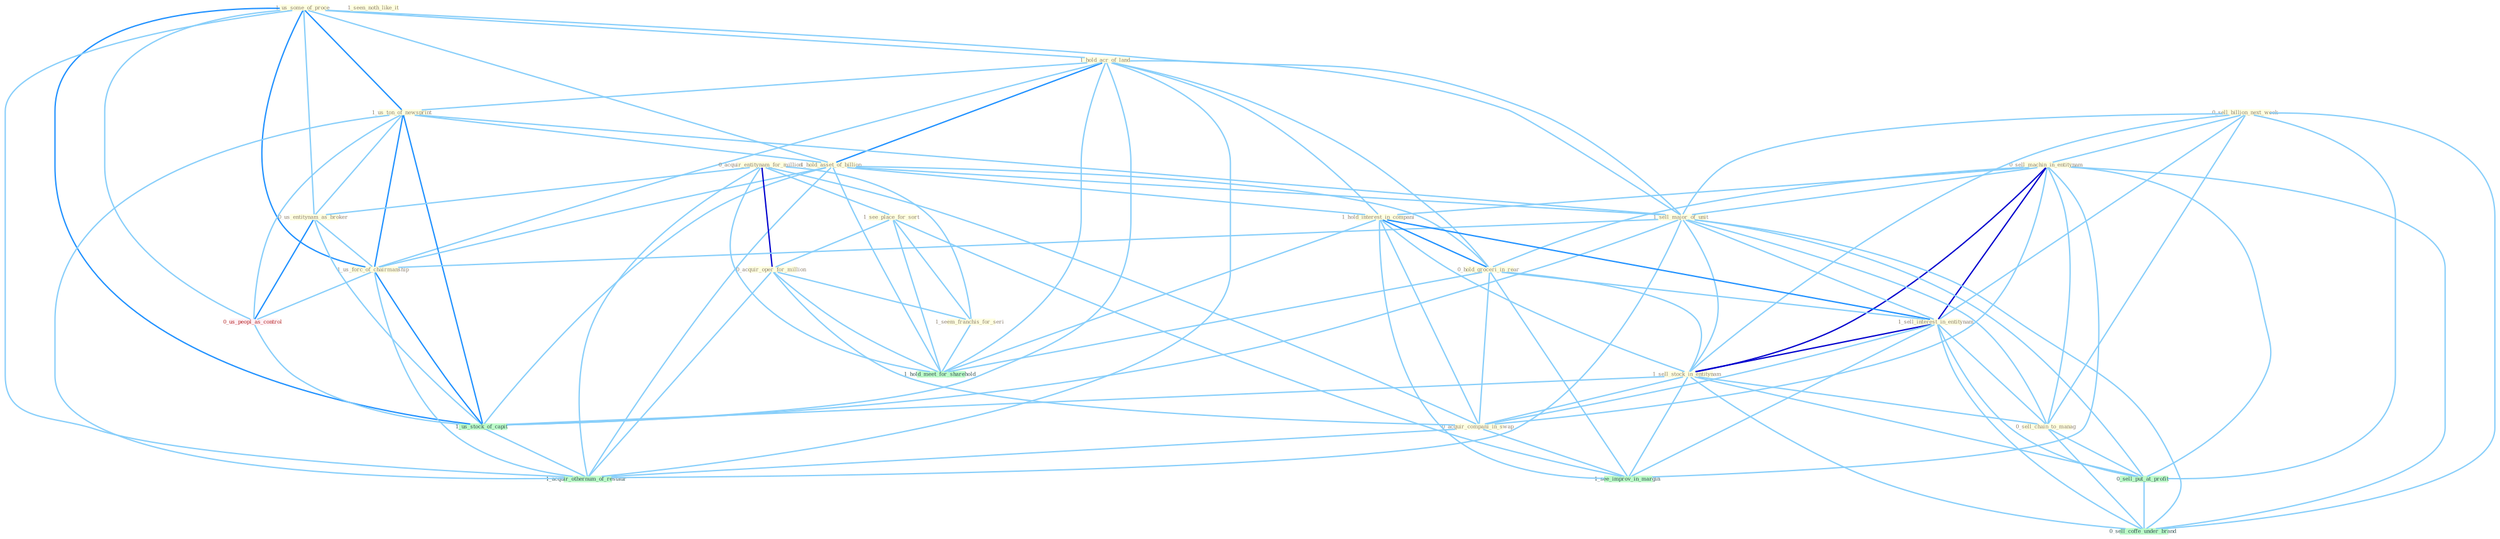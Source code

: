 Graph G{ 
    node
    [shape=polygon,style=filled,width=.5,height=.06,color="#BDFCC9",fixedsize=true,fontsize=4,
    fontcolor="#2f4f4f"];
    {node
    [color="#ffffe0", fontcolor="#8b7d6b"] "1_us_some_of_proce " "1_hold_acr_of_land " "1_seen_noth_like_it " "1_us_ton_of_newsprint " "1_hold_asset_of_billion " "0_acquir_entitynam_for_million " "0_sell_billion_next_week " "0_us_entitynam_as_broker " "1_see_place_for_sort " "0_sell_machin_in_entitynam " "0_acquir_oper_for_million " "1_sell_major_of_unit " "1_hold_interest_in_compani " "0_hold_groceri_in_rear " "1_us_forc_of_chairmanship " "1_sell_interest_in_entitynam " "1_seem_franchis_for_seri " "1_sell_stock_in_entitynam " "0_sell_chain_to_manag " "0_acquir_compani_in_swap "}
{node [color="#fff0f5", fontcolor="#b22222"] "0_us_peopl_as_control "}
edge [color="#B0E2FF"];

	"1_us_some_of_proce " -- "1_hold_acr_of_land " [w="1", color="#87cefa" ];
	"1_us_some_of_proce " -- "1_us_ton_of_newsprint " [w="2", color="#1e90ff" , len=0.8];
	"1_us_some_of_proce " -- "1_hold_asset_of_billion " [w="1", color="#87cefa" ];
	"1_us_some_of_proce " -- "0_us_entitynam_as_broker " [w="1", color="#87cefa" ];
	"1_us_some_of_proce " -- "1_sell_major_of_unit " [w="1", color="#87cefa" ];
	"1_us_some_of_proce " -- "1_us_forc_of_chairmanship " [w="2", color="#1e90ff" , len=0.8];
	"1_us_some_of_proce " -- "0_us_peopl_as_control " [w="1", color="#87cefa" ];
	"1_us_some_of_proce " -- "1_us_stock_of_capit " [w="2", color="#1e90ff" , len=0.8];
	"1_us_some_of_proce " -- "1_acquir_othernum_of_restaur " [w="1", color="#87cefa" ];
	"1_hold_acr_of_land " -- "1_us_ton_of_newsprint " [w="1", color="#87cefa" ];
	"1_hold_acr_of_land " -- "1_hold_asset_of_billion " [w="2", color="#1e90ff" , len=0.8];
	"1_hold_acr_of_land " -- "1_sell_major_of_unit " [w="1", color="#87cefa" ];
	"1_hold_acr_of_land " -- "1_hold_interest_in_compani " [w="1", color="#87cefa" ];
	"1_hold_acr_of_land " -- "0_hold_groceri_in_rear " [w="1", color="#87cefa" ];
	"1_hold_acr_of_land " -- "1_us_forc_of_chairmanship " [w="1", color="#87cefa" ];
	"1_hold_acr_of_land " -- "1_us_stock_of_capit " [w="1", color="#87cefa" ];
	"1_hold_acr_of_land " -- "1_hold_meet_for_sharehold " [w="1", color="#87cefa" ];
	"1_hold_acr_of_land " -- "1_acquir_othernum_of_restaur " [w="1", color="#87cefa" ];
	"1_us_ton_of_newsprint " -- "1_hold_asset_of_billion " [w="1", color="#87cefa" ];
	"1_us_ton_of_newsprint " -- "0_us_entitynam_as_broker " [w="1", color="#87cefa" ];
	"1_us_ton_of_newsprint " -- "1_sell_major_of_unit " [w="1", color="#87cefa" ];
	"1_us_ton_of_newsprint " -- "1_us_forc_of_chairmanship " [w="2", color="#1e90ff" , len=0.8];
	"1_us_ton_of_newsprint " -- "0_us_peopl_as_control " [w="1", color="#87cefa" ];
	"1_us_ton_of_newsprint " -- "1_us_stock_of_capit " [w="2", color="#1e90ff" , len=0.8];
	"1_us_ton_of_newsprint " -- "1_acquir_othernum_of_restaur " [w="1", color="#87cefa" ];
	"1_hold_asset_of_billion " -- "1_sell_major_of_unit " [w="1", color="#87cefa" ];
	"1_hold_asset_of_billion " -- "1_hold_interest_in_compani " [w="1", color="#87cefa" ];
	"1_hold_asset_of_billion " -- "0_hold_groceri_in_rear " [w="1", color="#87cefa" ];
	"1_hold_asset_of_billion " -- "1_us_forc_of_chairmanship " [w="1", color="#87cefa" ];
	"1_hold_asset_of_billion " -- "1_us_stock_of_capit " [w="1", color="#87cefa" ];
	"1_hold_asset_of_billion " -- "1_hold_meet_for_sharehold " [w="1", color="#87cefa" ];
	"1_hold_asset_of_billion " -- "1_acquir_othernum_of_restaur " [w="1", color="#87cefa" ];
	"0_acquir_entitynam_for_million " -- "0_us_entitynam_as_broker " [w="1", color="#87cefa" ];
	"0_acquir_entitynam_for_million " -- "1_see_place_for_sort " [w="1", color="#87cefa" ];
	"0_acquir_entitynam_for_million " -- "0_acquir_oper_for_million " [w="3", color="#0000cd" , len=0.6];
	"0_acquir_entitynam_for_million " -- "1_seem_franchis_for_seri " [w="1", color="#87cefa" ];
	"0_acquir_entitynam_for_million " -- "0_acquir_compani_in_swap " [w="1", color="#87cefa" ];
	"0_acquir_entitynam_for_million " -- "1_hold_meet_for_sharehold " [w="1", color="#87cefa" ];
	"0_acquir_entitynam_for_million " -- "1_acquir_othernum_of_restaur " [w="1", color="#87cefa" ];
	"0_sell_billion_next_week " -- "0_sell_machin_in_entitynam " [w="1", color="#87cefa" ];
	"0_sell_billion_next_week " -- "1_sell_major_of_unit " [w="1", color="#87cefa" ];
	"0_sell_billion_next_week " -- "1_sell_interest_in_entitynam " [w="1", color="#87cefa" ];
	"0_sell_billion_next_week " -- "1_sell_stock_in_entitynam " [w="1", color="#87cefa" ];
	"0_sell_billion_next_week " -- "0_sell_chain_to_manag " [w="1", color="#87cefa" ];
	"0_sell_billion_next_week " -- "0_sell_put_at_profit " [w="1", color="#87cefa" ];
	"0_sell_billion_next_week " -- "0_sell_coffe_under_brand " [w="1", color="#87cefa" ];
	"0_us_entitynam_as_broker " -- "1_us_forc_of_chairmanship " [w="1", color="#87cefa" ];
	"0_us_entitynam_as_broker " -- "0_us_peopl_as_control " [w="2", color="#1e90ff" , len=0.8];
	"0_us_entitynam_as_broker " -- "1_us_stock_of_capit " [w="1", color="#87cefa" ];
	"1_see_place_for_sort " -- "0_acquir_oper_for_million " [w="1", color="#87cefa" ];
	"1_see_place_for_sort " -- "1_seem_franchis_for_seri " [w="1", color="#87cefa" ];
	"1_see_place_for_sort " -- "1_see_improv_in_margin " [w="1", color="#87cefa" ];
	"1_see_place_for_sort " -- "1_hold_meet_for_sharehold " [w="1", color="#87cefa" ];
	"0_sell_machin_in_entitynam " -- "1_sell_major_of_unit " [w="1", color="#87cefa" ];
	"0_sell_machin_in_entitynam " -- "1_hold_interest_in_compani " [w="1", color="#87cefa" ];
	"0_sell_machin_in_entitynam " -- "0_hold_groceri_in_rear " [w="1", color="#87cefa" ];
	"0_sell_machin_in_entitynam " -- "1_sell_interest_in_entitynam " [w="3", color="#0000cd" , len=0.6];
	"0_sell_machin_in_entitynam " -- "1_sell_stock_in_entitynam " [w="3", color="#0000cd" , len=0.6];
	"0_sell_machin_in_entitynam " -- "0_sell_chain_to_manag " [w="1", color="#87cefa" ];
	"0_sell_machin_in_entitynam " -- "0_acquir_compani_in_swap " [w="1", color="#87cefa" ];
	"0_sell_machin_in_entitynam " -- "0_sell_put_at_profit " [w="1", color="#87cefa" ];
	"0_sell_machin_in_entitynam " -- "1_see_improv_in_margin " [w="1", color="#87cefa" ];
	"0_sell_machin_in_entitynam " -- "0_sell_coffe_under_brand " [w="1", color="#87cefa" ];
	"0_acquir_oper_for_million " -- "1_seem_franchis_for_seri " [w="1", color="#87cefa" ];
	"0_acquir_oper_for_million " -- "0_acquir_compani_in_swap " [w="1", color="#87cefa" ];
	"0_acquir_oper_for_million " -- "1_hold_meet_for_sharehold " [w="1", color="#87cefa" ];
	"0_acquir_oper_for_million " -- "1_acquir_othernum_of_restaur " [w="1", color="#87cefa" ];
	"1_sell_major_of_unit " -- "1_us_forc_of_chairmanship " [w="1", color="#87cefa" ];
	"1_sell_major_of_unit " -- "1_sell_interest_in_entitynam " [w="1", color="#87cefa" ];
	"1_sell_major_of_unit " -- "1_sell_stock_in_entitynam " [w="1", color="#87cefa" ];
	"1_sell_major_of_unit " -- "0_sell_chain_to_manag " [w="1", color="#87cefa" ];
	"1_sell_major_of_unit " -- "0_sell_put_at_profit " [w="1", color="#87cefa" ];
	"1_sell_major_of_unit " -- "1_us_stock_of_capit " [w="1", color="#87cefa" ];
	"1_sell_major_of_unit " -- "0_sell_coffe_under_brand " [w="1", color="#87cefa" ];
	"1_sell_major_of_unit " -- "1_acquir_othernum_of_restaur " [w="1", color="#87cefa" ];
	"1_hold_interest_in_compani " -- "0_hold_groceri_in_rear " [w="2", color="#1e90ff" , len=0.8];
	"1_hold_interest_in_compani " -- "1_sell_interest_in_entitynam " [w="2", color="#1e90ff" , len=0.8];
	"1_hold_interest_in_compani " -- "1_sell_stock_in_entitynam " [w="1", color="#87cefa" ];
	"1_hold_interest_in_compani " -- "0_acquir_compani_in_swap " [w="1", color="#87cefa" ];
	"1_hold_interest_in_compani " -- "1_see_improv_in_margin " [w="1", color="#87cefa" ];
	"1_hold_interest_in_compani " -- "1_hold_meet_for_sharehold " [w="1", color="#87cefa" ];
	"0_hold_groceri_in_rear " -- "1_sell_interest_in_entitynam " [w="1", color="#87cefa" ];
	"0_hold_groceri_in_rear " -- "1_sell_stock_in_entitynam " [w="1", color="#87cefa" ];
	"0_hold_groceri_in_rear " -- "0_acquir_compani_in_swap " [w="1", color="#87cefa" ];
	"0_hold_groceri_in_rear " -- "1_see_improv_in_margin " [w="1", color="#87cefa" ];
	"0_hold_groceri_in_rear " -- "1_hold_meet_for_sharehold " [w="1", color="#87cefa" ];
	"1_us_forc_of_chairmanship " -- "0_us_peopl_as_control " [w="1", color="#87cefa" ];
	"1_us_forc_of_chairmanship " -- "1_us_stock_of_capit " [w="2", color="#1e90ff" , len=0.8];
	"1_us_forc_of_chairmanship " -- "1_acquir_othernum_of_restaur " [w="1", color="#87cefa" ];
	"1_sell_interest_in_entitynam " -- "1_sell_stock_in_entitynam " [w="3", color="#0000cd" , len=0.6];
	"1_sell_interest_in_entitynam " -- "0_sell_chain_to_manag " [w="1", color="#87cefa" ];
	"1_sell_interest_in_entitynam " -- "0_acquir_compani_in_swap " [w="1", color="#87cefa" ];
	"1_sell_interest_in_entitynam " -- "0_sell_put_at_profit " [w="1", color="#87cefa" ];
	"1_sell_interest_in_entitynam " -- "1_see_improv_in_margin " [w="1", color="#87cefa" ];
	"1_sell_interest_in_entitynam " -- "0_sell_coffe_under_brand " [w="1", color="#87cefa" ];
	"1_seem_franchis_for_seri " -- "1_hold_meet_for_sharehold " [w="1", color="#87cefa" ];
	"1_sell_stock_in_entitynam " -- "0_sell_chain_to_manag " [w="1", color="#87cefa" ];
	"1_sell_stock_in_entitynam " -- "0_acquir_compani_in_swap " [w="1", color="#87cefa" ];
	"1_sell_stock_in_entitynam " -- "0_sell_put_at_profit " [w="1", color="#87cefa" ];
	"1_sell_stock_in_entitynam " -- "1_us_stock_of_capit " [w="1", color="#87cefa" ];
	"1_sell_stock_in_entitynam " -- "1_see_improv_in_margin " [w="1", color="#87cefa" ];
	"1_sell_stock_in_entitynam " -- "0_sell_coffe_under_brand " [w="1", color="#87cefa" ];
	"0_sell_chain_to_manag " -- "0_sell_put_at_profit " [w="1", color="#87cefa" ];
	"0_sell_chain_to_manag " -- "0_sell_coffe_under_brand " [w="1", color="#87cefa" ];
	"0_acquir_compani_in_swap " -- "1_see_improv_in_margin " [w="1", color="#87cefa" ];
	"0_acquir_compani_in_swap " -- "1_acquir_othernum_of_restaur " [w="1", color="#87cefa" ];
	"0_us_peopl_as_control " -- "1_us_stock_of_capit " [w="1", color="#87cefa" ];
	"0_sell_put_at_profit " -- "0_sell_coffe_under_brand " [w="1", color="#87cefa" ];
	"1_us_stock_of_capit " -- "1_acquir_othernum_of_restaur " [w="1", color="#87cefa" ];
}